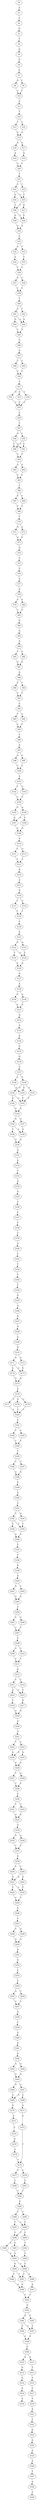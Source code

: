 strict digraph  {
	S0 -> S1 [ label = A ];
	S1 -> S2 [ label = T ];
	S2 -> S3 [ label = G ];
	S3 -> S4 [ label = T ];
	S4 -> S5 [ label = G ];
	S5 -> S6 [ label = G ];
	S6 -> S7 [ label = C ];
	S7 -> S8 [ label = A ];
	S7 -> S9 [ label = C ];
	S8 -> S10 [ label = C ];
	S9 -> S10 [ label = C ];
	S10 -> S11 [ label = C ];
	S11 -> S12 [ label = T ];
	S12 -> S13 [ label = T ];
	S12 -> S14 [ label = C ];
	S13 -> S15 [ label = A ];
	S14 -> S15 [ label = A ];
	S15 -> S16 [ label = A ];
	S15 -> S17 [ label = G ];
	S16 -> S18 [ label = A ];
	S17 -> S19 [ label = G ];
	S18 -> S20 [ label = C ];
	S19 -> S20 [ label = C ];
	S20 -> S21 [ label = T ];
	S21 -> S22 [ label = C ];
	S21 -> S23 [ label = T ];
	S22 -> S24 [ label = G ];
	S22 -> S25 [ label = T ];
	S23 -> S25 [ label = T ];
	S24 -> S26 [ label = T ];
	S25 -> S26 [ label = T ];
	S25 -> S27 [ label = G ];
	S26 -> S28 [ label = T ];
	S26 -> S29 [ label = G ];
	S27 -> S28 [ label = T ];
	S28 -> S30 [ label = G ];
	S29 -> S30 [ label = G ];
	S30 -> S31 [ label = C ];
	S31 -> S32 [ label = A ];
	S31 -> S33 [ label = T ];
	S32 -> S34 [ label = G ];
	S33 -> S35 [ label = C ];
	S34 -> S36 [ label = T ];
	S35 -> S36 [ label = T ];
	S36 -> S37 [ label = G ];
	S36 -> S38 [ label = C ];
	S37 -> S39 [ label = C ];
	S38 -> S39 [ label = C ];
	S39 -> S40 [ label = T ];
	S40 -> S41 [ label = C ];
	S40 -> S42 [ label = T ];
	S41 -> S43 [ label = G ];
	S41 -> S44 [ label = A ];
	S42 -> S44 [ label = A ];
	S43 -> S45 [ label = T ];
	S44 -> S45 [ label = T ];
	S45 -> S46 [ label = G ];
	S46 -> S47 [ label = A ];
	S47 -> S48 [ label = T ];
	S47 -> S49 [ label = C ];
	S48 -> S50 [ label = C ];
	S49 -> S50 [ label = C ];
	S50 -> S51 [ label = T ];
	S51 -> S52 [ label = G ];
	S51 -> S53 [ label = A ];
	S51 -> S54 [ label = T ];
	S52 -> S55 [ label = C ];
	S53 -> S55 [ label = C ];
	S54 -> S55 [ label = C ];
	S55 -> S56 [ label = C ];
	S56 -> S57 [ label = T ];
	S57 -> S58 [ label = G ];
	S57 -> S59 [ label = C ];
	S58 -> S60 [ label = T ];
	S58 -> S61 [ label = C ];
	S59 -> S61 [ label = C ];
	S59 -> S60 [ label = T ];
	S60 -> S62 [ label = T ];
	S61 -> S62 [ label = T ];
	S62 -> S63 [ label = A ];
	S62 -> S64 [ label = G ];
	S63 -> S65 [ label = C ];
	S64 -> S65 [ label = C ];
	S65 -> S66 [ label = T ];
	S66 -> S67 [ label = G ];
	S66 -> S68 [ label = C ];
	S67 -> S69 [ label = T ];
	S68 -> S69 [ label = T ];
	S69 -> S70 [ label = T ];
	S70 -> S71 [ label = G ];
	S70 -> S72 [ label = A ];
	S71 -> S73 [ label = G ];
	S72 -> S73 [ label = G ];
	S73 -> S74 [ label = G ];
	S74 -> S75 [ label = C ];
	S75 -> S76 [ label = C ];
	S76 -> S77 [ label = A ];
	S77 -> S78 [ label = G ];
	S78 -> S79 [ label = A ];
	S78 -> S80 [ label = G ];
	S79 -> S81 [ label = T ];
	S80 -> S81 [ label = T ];
	S81 -> S82 [ label = A ];
	S82 -> S83 [ label = G ];
	S83 -> S84 [ label = A ];
	S84 -> S85 [ label = T ];
	S84 -> S86 [ label = A ];
	S85 -> S87 [ label = G ];
	S86 -> S87 [ label = G ];
	S87 -> S88 [ label = G ];
	S88 -> S89 [ label = C ];
	S88 -> S90 [ label = T ];
	S89 -> S91 [ label = T ];
	S90 -> S91 [ label = T ];
	S91 -> S92 [ label = C ];
	S92 -> S93 [ label = C ];
	S92 -> S94 [ label = A ];
	S93 -> S95 [ label = C ];
	S94 -> S95 [ label = C ];
	S95 -> S96 [ label = C ];
	S96 -> S97 [ label = A ];
	S97 -> S98 [ label = A ];
	S97 -> S99 [ label = G ];
	S98 -> S100 [ label = T ];
	S99 -> S100 [ label = T ];
	S100 -> S101 [ label = A ];
	S101 -> S102 [ label = T ];
	S101 -> S103 [ label = C ];
	S102 -> S104 [ label = C ];
	S103 -> S104 [ label = C ];
	S104 -> S105 [ label = G ];
	S104 -> S106 [ label = A ];
	S105 -> S107 [ label = G ];
	S106 -> S107 [ label = G ];
	S106 -> S108 [ label = C ];
	S107 -> S109 [ label = A ];
	S108 -> S109 [ label = A ];
	S109 -> S110 [ label = A ];
	S110 -> S111 [ label = C ];
	S110 -> S112 [ label = G ];
	S111 -> S113 [ label = T ];
	S112 -> S113 [ label = T ];
	S113 -> S114 [ label = G ];
	S114 -> S115 [ label = A ];
	S115 -> S116 [ label = G ];
	S116 -> S117 [ label = T ];
	S116 -> S118 [ label = C ];
	S117 -> S119 [ label = T ];
	S118 -> S119 [ label = T ];
	S119 -> S120 [ label = C ];
	S120 -> S121 [ label = A ];
	S121 -> S122 [ label = G ];
	S121 -> S123 [ label = A ];
	S122 -> S124 [ label = C ];
	S122 -> S125 [ label = T ];
	S123 -> S124 [ label = C ];
	S124 -> S126 [ label = A ];
	S125 -> S126 [ label = A ];
	S126 -> S127 [ label = A ];
	S127 -> S128 [ label = A ];
	S128 -> S129 [ label = G ];
	S128 -> S130 [ label = A ];
	S129 -> S131 [ label = A ];
	S130 -> S131 [ label = A ];
	S131 -> S132 [ label = G ];
	S132 -> S133 [ label = A ];
	S133 -> S134 [ label = A ];
	S134 -> S135 [ label = G ];
	S135 -> S136 [ label = G ];
	S136 -> S137 [ label = C ];
	S137 -> S138 [ label = T ];
	S137 -> S139 [ label = C ];
	S138 -> S140 [ label = G ];
	S138 -> S141 [ label = T ];
	S138 -> S142 [ label = A ];
	S139 -> S142 [ label = A ];
	S140 -> S143 [ label = C ];
	S140 -> S144 [ label = A ];
	S141 -> S143 [ label = C ];
	S142 -> S143 [ label = C ];
	S143 -> S145 [ label = G ];
	S144 -> S145 [ label = G ];
	S145 -> S146 [ label = G ];
	S145 -> S147 [ label = A ];
	S146 -> S148 [ label = A ];
	S146 -> S149 [ label = C ];
	S147 -> S148 [ label = A ];
	S148 -> S150 [ label = G ];
	S149 -> S150 [ label = G ];
	S150 -> S151 [ label = A ];
	S151 -> S152 [ label = A ];
	S152 -> S153 [ label = T ];
	S153 -> S154 [ label = G ];
	S154 -> S155 [ label = A ];
	S155 -> S156 [ label = C ];
	S156 -> S157 [ label = C ];
	S157 -> S158 [ label = C ];
	S158 -> S159 [ label = C ];
	S159 -> S160 [ label = A ];
	S160 -> S161 [ label = T ];
	S161 -> S162 [ label = T ];
	S162 -> S163 [ label = T ];
	S163 -> S164 [ label = T ];
	S164 -> S165 [ label = G ];
	S165 -> S166 [ label = G ];
	S166 -> S167 [ label = A ];
	S167 -> S168 [ label = G ];
	S168 -> S169 [ label = A ];
	S169 -> S170 [ label = G ];
	S170 -> S171 [ label = G ];
	S170 -> S172 [ label = A ];
	S171 -> S173 [ label = G ];
	S171 -> S174 [ label = A ];
	S172 -> S173 [ label = G ];
	S173 -> S175 [ label = G ];
	S174 -> S175 [ label = G ];
	S175 -> S176 [ label = T ];
	S176 -> S177 [ label = T ];
	S176 -> S178 [ label = G ];
	S176 -> S179 [ label = C ];
	S177 -> S180 [ label = T ];
	S178 -> S180 [ label = T ];
	S179 -> S180 [ label = T ];
	S180 -> S181 [ label = C ];
	S181 -> S182 [ label = T ];
	S181 -> S183 [ label = C ];
	S182 -> S184 [ label = C ];
	S183 -> S184 [ label = C ];
	S184 -> S185 [ label = T ];
	S185 -> S186 [ label = C ];
	S185 -> S187 [ label = T ];
	S186 -> S188 [ label = A ];
	S187 -> S188 [ label = A ];
	S188 -> S189 [ label = G ];
	S189 -> S190 [ label = G ];
	S190 -> S191 [ label = C ];
	S191 -> S192 [ label = C ];
	S191 -> S193 [ label = G ];
	S192 -> S194 [ label = C ];
	S192 -> S195 [ label = T ];
	S193 -> S195 [ label = T ];
	S194 -> S196 [ label = A ];
	S195 -> S196 [ label = A ];
	S196 -> S197 [ label = T ];
	S197 -> S198 [ label = T ];
	S198 -> S199 [ label = G ];
	S199 -> S200 [ label = G ];
	S200 -> S201 [ label = A ];
	S200 -> S202 [ label = T ];
	S201 -> S203 [ label = G ];
	S202 -> S203 [ label = G ];
	S203 -> S204 [ label = C ];
	S204 -> S205 [ label = C ];
	S204 -> S206 [ label = T ];
	S205 -> S207 [ label = T ];
	S206 -> S207 [ label = T ];
	S207 -> S208 [ label = C ];
	S208 -> S209 [ label = C ];
	S208 -> S210 [ label = T ];
	S209 -> S211 [ label = T ];
	S210 -> S211 [ label = T ];
	S211 -> S212 [ label = G ];
	S212 -> S213 [ label = C ];
	S212 -> S214 [ label = T ];
	S213 -> S215 [ label = C ];
	S213 -> S216 [ label = A ];
	S214 -> S215 [ label = C ];
	S215 -> S217 [ label = G ];
	S216 -> S218 [ label = T ];
	S217 -> S219 [ label = G ];
	S218 -> S219 [ label = G ];
	S219 -> S220 [ label = G ];
	S220 -> S221 [ label = A ];
	S221 -> S222 [ label = T ];
	S221 -> S223 [ label = C ];
	S222 -> S224 [ label = G ];
	S223 -> S225 [ label = A ];
	S223 -> S224 [ label = G ];
	S224 -> S226 [ label = A ];
	S225 -> S226 [ label = A ];
	S226 -> S227 [ label = T ];
	S226 -> S228 [ label = A ];
	S227 -> S229 [ label = T ];
	S228 -> S229 [ label = T ];
	S229 -> S230 [ label = C ];
	S230 -> S231 [ label = C ];
	S230 -> S232 [ label = T ];
	S231 -> S233 [ label = G ];
	S232 -> S233 [ label = G ];
	S233 -> S234 [ label = A ];
	S234 -> S235 [ label = G ];
	S234 -> S236 [ label = A ];
	S235 -> S237 [ label = T ];
	S236 -> S237 [ label = T ];
	S237 -> S238 [ label = G ];
	S238 -> S239 [ label = C ];
	S238 -> S240 [ label = T ];
	S239 -> S241 [ label = A ];
	S240 -> S241 [ label = A ];
	S240 -> S242 [ label = G ];
	S241 -> S243 [ label = T ];
	S241 -> S244 [ label = C ];
	S242 -> S243 [ label = T ];
	S243 -> S245 [ label = C ];
	S244 -> S245 [ label = C ];
	S245 -> S246 [ label = A ];
	S246 -> S247 [ label = C ];
	S247 -> S248 [ label = C ];
	S247 -> S249 [ label = A ];
	S248 -> S250 [ label = A ];
	S249 -> S250 [ label = A ];
	S250 -> S251 [ label = G ];
	S251 -> S252 [ label = G ];
	S252 -> S253 [ label = C ];
	S253 -> S254 [ label = T ];
	S254 -> S255 [ label = A ];
	S254 -> S256 [ label = C ];
	S255 -> S257 [ label = T ];
	S256 -> S257 [ label = T ];
	S257 -> S258 [ label = G ];
	S258 -> S259 [ label = C ];
	S259 -> S260 [ label = A ];
	S260 -> S261 [ label = G ];
	S261 -> S262 [ label = A ];
	S262 -> S263 [ label = A ];
	S262 -> S264 [ label = G ];
	S263 -> S265 [ label = A ];
	S264 -> S265 [ label = A ];
	S265 -> S266 [ label = G ];
	S265 -> S267 [ label = A ];
	S266 -> S268 [ label = A ];
	S267 -> S268 [ label = A ];
	S267 -> S269 [ label = C ];
	S268 -> S270 [ label = G ];
	S269 -> S271 [ label = A ];
	S270 -> S272 [ label = A ];
	S271 -> S273 [ label = G ];
	S272 -> S274 [ label = C ];
	S273 -> S275 [ label = T ];
	S274 -> S276 [ label = G ];
	S275 -> S277 [ label = G ];
	S275 -> S278 [ label = A ];
	S276 -> S279 [ label = C ];
	S277 -> S280 [ label = T ];
	S278 -> S281 [ label = C ];
	S279 -> S275 [ label = T ];
	S280 -> S282 [ label = T ];
	S281 -> S282 [ label = T ];
	S282 -> S283 [ label = C ];
	S283 -> S284 [ label = C ];
	S283 -> S285 [ label = T ];
	S284 -> S286 [ label = C ];
	S284 -> S287 [ label = T ];
	S285 -> S286 [ label = C ];
	S286 -> S288 [ label = T ];
	S286 -> S289 [ label = C ];
	S287 -> S288 [ label = T ];
	S288 -> S290 [ label = A ];
	S288 -> S291 [ label = G ];
	S289 -> S292 [ label = T ];
	S290 -> S293 [ label = A ];
	S291 -> S293 [ label = A ];
	S292 -> S294 [ label = T ];
	S293 -> S295 [ label = G ];
	S293 -> S296 [ label = C ];
	S294 -> S296 [ label = C ];
	S295 -> S297 [ label = T ];
	S295 -> S298 [ label = C ];
	S296 -> S299 [ label = A ];
	S296 -> S297 [ label = T ];
	S297 -> S300 [ label = G ];
	S298 -> S300 [ label = G ];
	S299 -> S301 [ label = A ];
	S300 -> S302 [ label = T ];
	S301 -> S302 [ label = T ];
	S302 -> S303 [ label = G ];
	S303 -> S304 [ label = G ];
	S303 -> S305 [ label = C ];
	S304 -> S306 [ label = C ];
	S304 -> S307 [ label = T ];
	S305 -> S307 [ label = T ];
	S306 -> S308 [ label = C ];
	S307 -> S308 [ label = C ];
	S308 -> S309 [ label = C ];
	S309 -> S310 [ label = A ];
	S309 -> S311 [ label = G ];
	S310 -> S312 [ label = G ];
	S311 -> S313 [ label = T ];
	S312 -> S314 [ label = G ];
	S313 -> S315 [ label = T ];
	S314 -> S316 [ label = A ];
	S315 -> S317 [ label = C ];
	S316 -> S318 [ label = A ];
	S317 -> S319 [ label = T ];
	S319 -> S321 [ label = A ];
	S321 -> S322 [ label = T ];
	S322 -> S323 [ label = G ];
	S323 -> S324 [ label = G ];
	S324 -> S325 [ label = A ];
	S325 -> S326 [ label = A ];
	S326 -> S327 [ label = T ];
	S327 -> S328 [ label = A ];
	S328 -> S329 [ label = T ];
}
